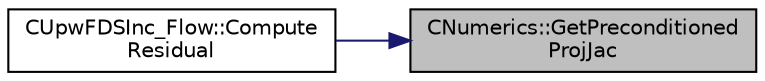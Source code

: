 digraph "CNumerics::GetPreconditionedProjJac"
{
 // LATEX_PDF_SIZE
  edge [fontname="Helvetica",fontsize="10",labelfontname="Helvetica",labelfontsize="10"];
  node [fontname="Helvetica",fontsize="10",shape=record];
  rankdir="RL";
  Node1 [label="CNumerics::GetPreconditioned\lProjJac",height=0.2,width=0.4,color="black", fillcolor="grey75", style="filled", fontcolor="black",tooltip="Compute the projection of the preconditioned inviscid Jacobian matrices."];
  Node1 -> Node2 [dir="back",color="midnightblue",fontsize="10",style="solid",fontname="Helvetica"];
  Node2 [label="CUpwFDSInc_Flow::Compute\lResidual",height=0.2,width=0.4,color="black", fillcolor="white", style="filled",URL="$classCUpwFDSInc__Flow.html#a8a4008e3d32194e82e74e3607af0deea",tooltip="Compute the upwind flux between two nodes i and j."];
}
